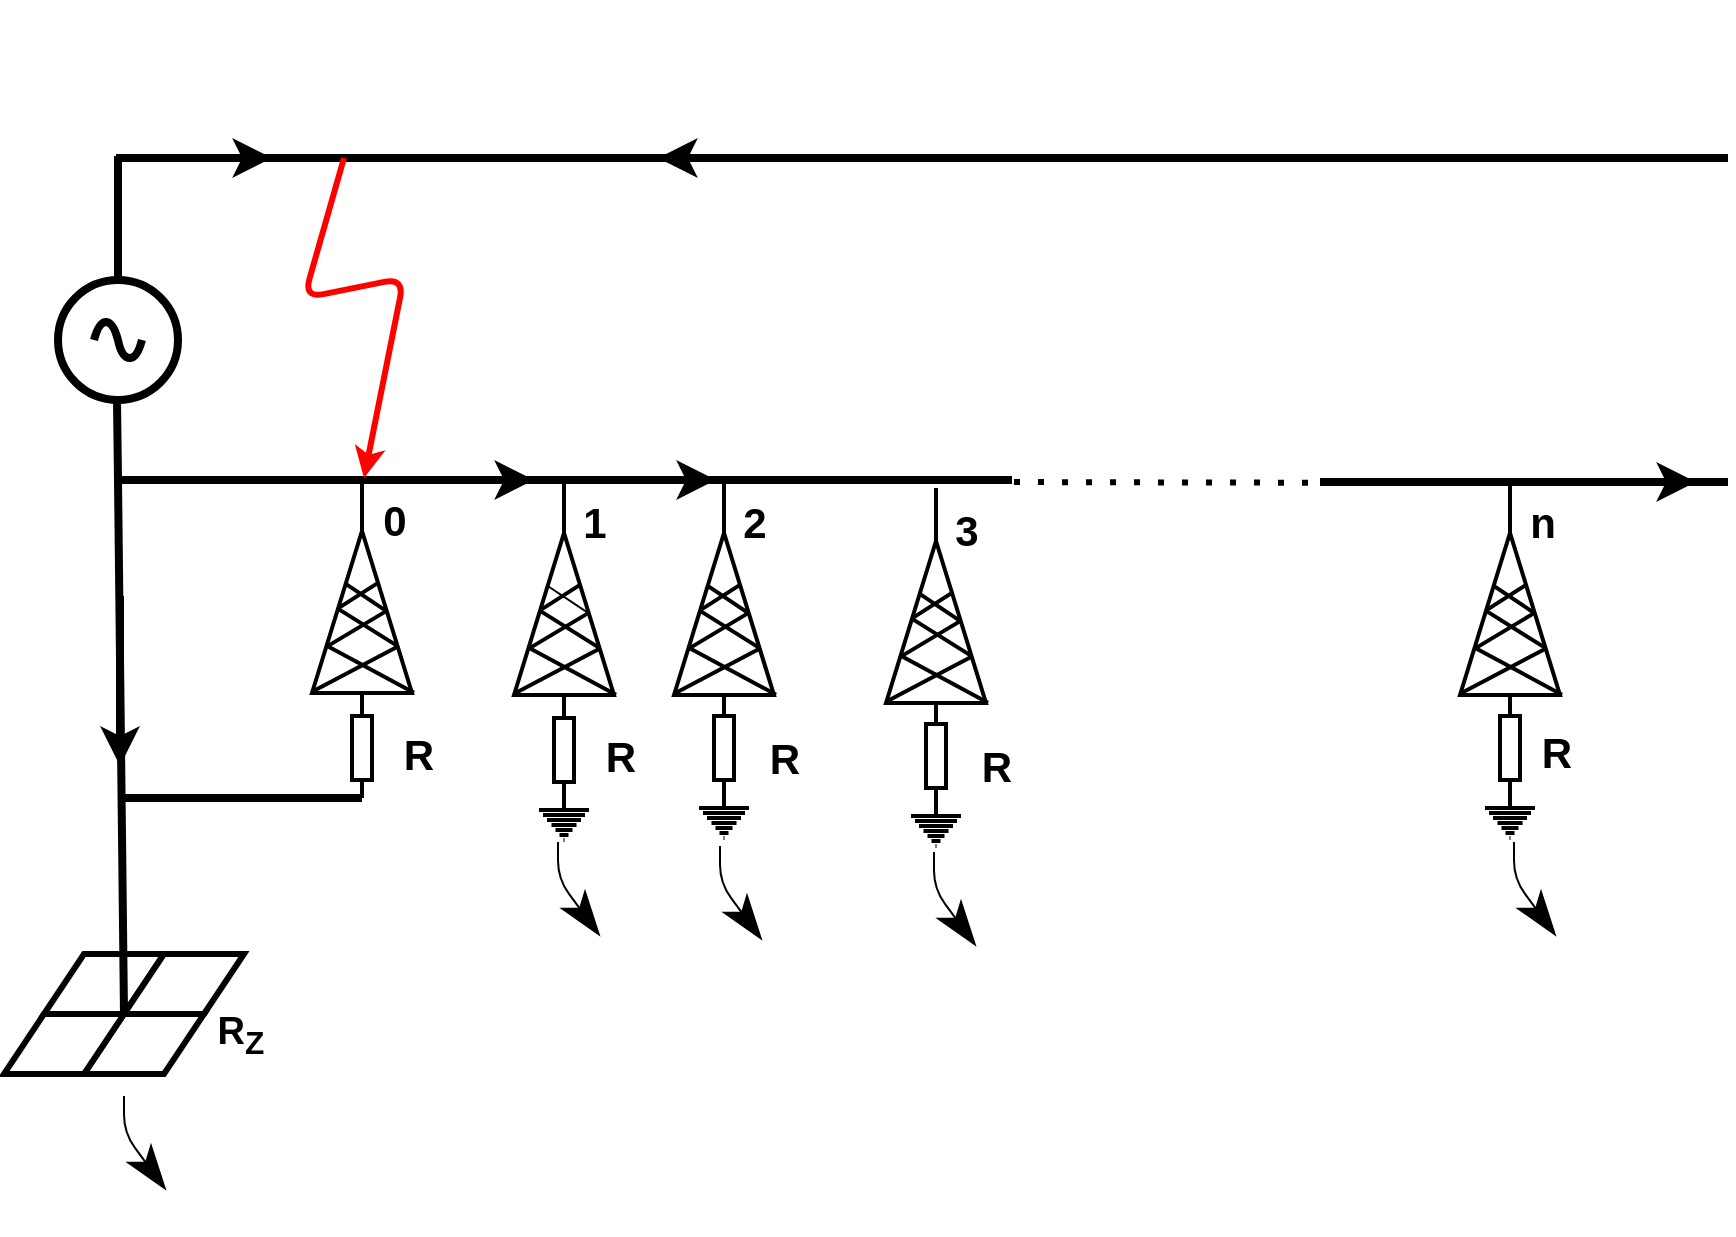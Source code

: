 <mxfile version="14.7.6" type="github">
  <diagram name="Page-1" id="16e2658f-23c8-b752-8be9-c03fbebb8bbe">
    <mxGraphModel dx="782" dy="469" grid="0" gridSize="10" guides="1" tooltips="1" connect="1" arrows="1" fold="1" page="1" pageScale="1" pageWidth="1100" pageHeight="850" background="none" math="0" shadow="0">
      <root>
        <mxCell id="0" />
        <mxCell id="1" parent="0" />
        <mxCell id="HtLe2a_l6lZtQf_eTZjN-1" value="" style="pointerEvents=1;verticalLabelPosition=bottom;shadow=0;dashed=0;align=center;html=1;verticalAlign=top;shape=mxgraph.electrical.signal_sources.source;aspect=fixed;points=[[0.5,0,0],[1,0.5,0],[0.5,1,0],[0,0.5,0]];elSignalType=ac;direction=east;strokeWidth=4;" parent="1" vertex="1">
          <mxGeometry x="179" y="276" width="60" height="60" as="geometry" />
        </mxCell>
        <mxCell id="HtLe2a_l6lZtQf_eTZjN-7" value="" style="endArrow=none;html=1;strokeWidth=4;" parent="1" edge="1">
          <mxGeometry x="247" width="50" height="50" as="geometry">
            <mxPoint x="208" y="215" as="sourcePoint" />
            <mxPoint x="1014" y="215" as="targetPoint" />
          </mxGeometry>
        </mxCell>
        <mxCell id="HtLe2a_l6lZtQf_eTZjN-9" value="" style="endArrow=none;html=1;strokeWidth=4;" parent="1" edge="1">
          <mxGeometry x="149" y="1" width="50" height="50" as="geometry">
            <mxPoint x="209" y="276" as="sourcePoint" />
            <mxPoint x="209" y="214" as="targetPoint" />
          </mxGeometry>
        </mxCell>
        <mxCell id="HtLe2a_l6lZtQf_eTZjN-10" value="" style="endArrow=none;html=1;strokeWidth=4;" parent="1" edge="1">
          <mxGeometry x="250" y="1" width="100" as="geometry">
            <mxPoint x="210" y="376" as="sourcePoint" />
            <mxPoint x="378" y="376" as="targetPoint" />
            <Array as="points">
              <mxPoint x="360" y="376" />
            </Array>
          </mxGeometry>
        </mxCell>
        <mxCell id="HtLe2a_l6lZtQf_eTZjN-12" value="" style="endArrow=none;html=1;strokeWidth=4;" parent="1" edge="1">
          <mxGeometry x="149" y="1" width="100" as="geometry">
            <mxPoint x="208.5" y="336" as="sourcePoint" />
            <mxPoint x="209" y="376" as="targetPoint" />
          </mxGeometry>
        </mxCell>
        <mxCell id="HtLe2a_l6lZtQf_eTZjN-15" value="" style="endArrow=none;html=1;strokeWidth=4;" parent="1" edge="1">
          <mxGeometry x="250" width="50" height="50" as="geometry">
            <mxPoint x="369" y="376" as="sourcePoint" />
            <mxPoint x="656" y="376" as="targetPoint" />
          </mxGeometry>
        </mxCell>
        <mxCell id="HtLe2a_l6lZtQf_eTZjN-16" value="" style="endArrow=none;dashed=1;html=1;dashPattern=1 3;strokeWidth=3;entryX=0;entryY=0.5;entryDx=0;entryDy=0;entryPerimeter=0;" parent="1" edge="1">
          <mxGeometry x="237" y="2" width="50" height="50" as="geometry">
            <mxPoint x="657" y="377.0" as="sourcePoint" />
            <mxPoint x="817" y="377.5" as="targetPoint" />
            <Array as="points">
              <mxPoint x="734" y="377.21" />
              <mxPoint x="768" y="377.21" />
            </Array>
          </mxGeometry>
        </mxCell>
        <mxCell id="HtLe2a_l6lZtQf_eTZjN-32" value="" style="shape=parallelogram;perimeter=parallelogramPerimeter;whiteSpace=wrap;html=1;fixedSize=1;shadow=0;direction=east;strokeWidth=3;" parent="1" vertex="1">
          <mxGeometry x="172" y="613" width="60" height="30" as="geometry" />
        </mxCell>
        <mxCell id="HtLe2a_l6lZtQf_eTZjN-33" value="" style="shape=parallelogram;perimeter=parallelogramPerimeter;whiteSpace=wrap;html=1;fixedSize=1;shadow=0;direction=east;strokeWidth=3;" parent="1" vertex="1">
          <mxGeometry x="212" y="613" width="60" height="30" as="geometry" />
        </mxCell>
        <mxCell id="HtLe2a_l6lZtQf_eTZjN-34" value="" style="shape=parallelogram;perimeter=parallelogramPerimeter;whiteSpace=wrap;html=1;fixedSize=1;shadow=0;direction=east;strokeWidth=3;" parent="1" vertex="1">
          <mxGeometry x="192" y="643" width="60" height="30" as="geometry" />
        </mxCell>
        <mxCell id="HtLe2a_l6lZtQf_eTZjN-35" value="" style="shape=parallelogram;perimeter=parallelogramPerimeter;whiteSpace=wrap;html=1;fixedSize=1;shadow=0;direction=east;strokeWidth=3;" parent="1" vertex="1">
          <mxGeometry x="152" y="643" width="60" height="30" as="geometry" />
        </mxCell>
        <mxCell id="HtLe2a_l6lZtQf_eTZjN-37" value="" style="endArrow=none;html=1;exitX=0;exitY=1;exitDx=0;exitDy=0;strokeWidth=4;" parent="1" source="HtLe2a_l6lZtQf_eTZjN-33" edge="1">
          <mxGeometry x="149" y="1" width="50" height="50" as="geometry">
            <mxPoint x="209" y="504" as="sourcePoint" />
            <mxPoint x="209" y="376" as="targetPoint" />
          </mxGeometry>
        </mxCell>
        <mxCell id="HtLe2a_l6lZtQf_eTZjN-72" value="" style="endArrow=none;html=1;exitX=0.653;exitY=0.345;exitDx=0;exitDy=0;exitPerimeter=0;entryX=0.522;entryY=0.734;entryDx=0;entryDy=0;entryPerimeter=0;" parent="1" edge="1">
          <mxGeometry x="147" y="1" width="50" height="50" as="geometry">
            <mxPoint x="424.25" y="467.23" as="sourcePoint" />
            <mxPoint x="443.47" y="480.03" as="targetPoint" />
          </mxGeometry>
        </mxCell>
        <mxCell id="HtLe2a_l6lZtQf_eTZjN-75" value="" style="endArrow=none;html=1;exitX=0.523;exitY=0.268;exitDx=0;exitDy=0;exitPerimeter=0;entryX=0.659;entryY=0.652;entryDx=0;entryDy=0;entryPerimeter=0;" parent="1" edge="1">
          <mxGeometry x="147" y="1" width="50" height="50" as="geometry">
            <mxPoint x="420.4" y="478.93" as="sourcePoint" />
            <mxPoint x="439.6" y="466.69" as="targetPoint" />
          </mxGeometry>
        </mxCell>
        <mxCell id="HtLe2a_l6lZtQf_eTZjN-84" value="" style="verticalLabelPosition=bottom;shadow=0;dashed=0;align=center;html=1;verticalAlign=top;shape=mxgraph.electrical.abstract.amplifier;rotation=-90;direction=east;strokeWidth=2;" parent="1" vertex="1">
          <mxGeometry x="387" y="418" width="90" height="50" as="geometry" />
        </mxCell>
        <mxCell id="HtLe2a_l6lZtQf_eTZjN-85" value="" style="endArrow=none;html=1;entryX=0.316;entryY=0.841;entryDx=0;entryDy=0;entryPerimeter=0;exitX=0.519;exitY=0.258;exitDx=0;exitDy=0;exitPerimeter=0;strokeWidth=2;" parent="1" source="HtLe2a_l6lZtQf_eTZjN-84" target="HtLe2a_l6lZtQf_eTZjN-84" edge="1">
          <mxGeometry x="147" y="1" width="50" height="50" as="geometry">
            <mxPoint x="424" y="440" as="sourcePoint" />
            <mxPoint x="446" y="457" as="targetPoint" />
          </mxGeometry>
        </mxCell>
        <mxCell id="HtLe2a_l6lZtQf_eTZjN-86" value="" style="endArrow=none;html=1;exitX=0.313;exitY=0.148;exitDx=0;exitDy=0;exitPerimeter=0;entryX=0.052;entryY=1.02;entryDx=0;entryDy=0;entryPerimeter=0;strokeWidth=2;" parent="1" source="HtLe2a_l6lZtQf_eTZjN-84" target="HtLe2a_l6lZtQf_eTZjN-84" edge="1">
          <mxGeometry x="147" y="1" width="50" height="50" as="geometry">
            <mxPoint x="417" y="452.0" as="sourcePoint" />
            <mxPoint x="454" y="481" as="targetPoint" />
          </mxGeometry>
        </mxCell>
        <mxCell id="HtLe2a_l6lZtQf_eTZjN-87" value="" style="endArrow=none;html=1;exitX=0.653;exitY=0.345;exitDx=0;exitDy=0;exitPerimeter=0;entryX=0.653;entryY=0.345;entryDx=0;entryDy=0;entryPerimeter=0;" parent="1" source="HtLe2a_l6lZtQf_eTZjN-84" edge="1">
          <mxGeometry x="147" y="1" width="50" height="50" as="geometry">
            <mxPoint x="424.52" y="427" as="sourcePoint" />
            <mxPoint x="443.47" y="442.03" as="targetPoint" />
          </mxGeometry>
        </mxCell>
        <mxCell id="HtLe2a_l6lZtQf_eTZjN-88" value="" style="endArrow=none;html=1;entryX=0.056;entryY=-0.004;entryDx=0;entryDy=0;entryPerimeter=0;exitX=0.304;exitY=0.845;exitDx=0;exitDy=0;exitPerimeter=0;strokeWidth=2;" parent="1" source="HtLe2a_l6lZtQf_eTZjN-84" target="HtLe2a_l6lZtQf_eTZjN-84" edge="1">
          <mxGeometry x="147" y="1" width="50" height="50" as="geometry">
            <mxPoint x="447" y="462" as="sourcePoint" />
            <mxPoint x="518" y="479.32" as="targetPoint" />
            <Array as="points" />
          </mxGeometry>
        </mxCell>
        <mxCell id="HtLe2a_l6lZtQf_eTZjN-89" value="" style="endArrow=none;html=1;entryX=0.505;entryY=0.742;entryDx=0;entryDy=0;entryPerimeter=0;exitX=0.309;exitY=0.152;exitDx=0;exitDy=0;exitPerimeter=0;strokeWidth=2;" parent="1" source="HtLe2a_l6lZtQf_eTZjN-84" target="HtLe2a_l6lZtQf_eTZjN-84" edge="1">
          <mxGeometry x="147" y="1" width="50" height="50" as="geometry">
            <mxPoint x="429.9" y="451.29" as="sourcePoint" />
            <mxPoint x="459.05" y="469.56" as="targetPoint" />
          </mxGeometry>
        </mxCell>
        <mxCell id="HtLe2a_l6lZtQf_eTZjN-90" value="" style="endArrow=none;html=1;exitX=0.523;exitY=0.268;exitDx=0;exitDy=0;exitPerimeter=0;entryX=0.659;entryY=0.652;entryDx=0;entryDy=0;entryPerimeter=0;strokeWidth=2;" parent="1" source="HtLe2a_l6lZtQf_eTZjN-84" target="HtLe2a_l6lZtQf_eTZjN-84" edge="1">
          <mxGeometry x="147" y="1" width="50" height="50" as="geometry">
            <mxPoint x="434.25" y="439.23" as="sourcePoint" />
            <mxPoint x="453.47" y="452.03" as="targetPoint" />
          </mxGeometry>
        </mxCell>
        <mxCell id="HtLe2a_l6lZtQf_eTZjN-91" value="" style="endArrow=none;html=1;entryX=1;entryY=0.5;entryDx=0;entryDy=0;entryPerimeter=0;exitX=1;exitY=0.5;exitDx=0;exitDy=0;exitPerimeter=0;strokeWidth=2;" parent="1" target="HtLe2a_l6lZtQf_eTZjN-84" edge="1">
          <mxGeometry x="147" y="1" width="50" height="50" as="geometry">
            <mxPoint x="432" y="376.0" as="sourcePoint" />
            <mxPoint x="537" y="426" as="targetPoint" />
          </mxGeometry>
        </mxCell>
        <mxCell id="HtLe2a_l6lZtQf_eTZjN-92" value="" style="endArrow=none;html=1;exitX=0.653;exitY=0.345;exitDx=0;exitDy=0;exitPerimeter=0;entryX=0.522;entryY=0.734;entryDx=0;entryDy=0;entryPerimeter=0;" parent="1" edge="1">
          <mxGeometry x="147" y="1" width="50" height="50" as="geometry">
            <mxPoint x="504.25" y="467.23" as="sourcePoint" />
            <mxPoint x="523.47" y="480.03" as="targetPoint" />
          </mxGeometry>
        </mxCell>
        <mxCell id="HtLe2a_l6lZtQf_eTZjN-93" value="" style="endArrow=none;html=1;exitX=0.523;exitY=0.268;exitDx=0;exitDy=0;exitPerimeter=0;entryX=0.659;entryY=0.652;entryDx=0;entryDy=0;entryPerimeter=0;" parent="1" edge="1">
          <mxGeometry x="147" y="1" width="50" height="50" as="geometry">
            <mxPoint x="500.4" y="478.93" as="sourcePoint" />
            <mxPoint x="519.6" y="466.69" as="targetPoint" />
          </mxGeometry>
        </mxCell>
        <mxCell id="HtLe2a_l6lZtQf_eTZjN-94" value="" style="verticalLabelPosition=bottom;shadow=0;dashed=0;align=center;html=1;verticalAlign=top;shape=mxgraph.electrical.abstract.amplifier;rotation=-90;direction=east;strokeWidth=2;" parent="1" vertex="1">
          <mxGeometry x="467" y="418" width="90" height="50" as="geometry" />
        </mxCell>
        <mxCell id="HtLe2a_l6lZtQf_eTZjN-95" value="" style="endArrow=none;html=1;entryX=0.316;entryY=0.841;entryDx=0;entryDy=0;entryPerimeter=0;exitX=0.519;exitY=0.258;exitDx=0;exitDy=0;exitPerimeter=0;strokeWidth=2;" parent="1" source="HtLe2a_l6lZtQf_eTZjN-94" target="HtLe2a_l6lZtQf_eTZjN-94" edge="1">
          <mxGeometry x="147" y="1" width="50" height="50" as="geometry">
            <mxPoint x="504" y="440" as="sourcePoint" />
            <mxPoint x="526" y="457" as="targetPoint" />
          </mxGeometry>
        </mxCell>
        <mxCell id="HtLe2a_l6lZtQf_eTZjN-96" value="" style="endArrow=none;html=1;exitX=0.313;exitY=0.148;exitDx=0;exitDy=0;exitPerimeter=0;entryX=0.052;entryY=1.02;entryDx=0;entryDy=0;entryPerimeter=0;strokeWidth=2;" parent="1" source="HtLe2a_l6lZtQf_eTZjN-94" target="HtLe2a_l6lZtQf_eTZjN-94" edge="1">
          <mxGeometry x="147" y="1" width="50" height="50" as="geometry">
            <mxPoint x="497" y="452.0" as="sourcePoint" />
            <mxPoint x="534" y="481" as="targetPoint" />
          </mxGeometry>
        </mxCell>
        <mxCell id="HtLe2a_l6lZtQf_eTZjN-97" value="" style="endArrow=none;html=1;exitX=0.653;exitY=0.345;exitDx=0;exitDy=0;exitPerimeter=0;entryX=0.653;entryY=0.345;entryDx=0;entryDy=0;entryPerimeter=0;strokeWidth=2;" parent="1" source="HtLe2a_l6lZtQf_eTZjN-94" edge="1">
          <mxGeometry x="147" y="1" width="50" height="50" as="geometry">
            <mxPoint x="504.52" y="427" as="sourcePoint" />
            <mxPoint x="523.47" y="442.03" as="targetPoint" />
          </mxGeometry>
        </mxCell>
        <mxCell id="HtLe2a_l6lZtQf_eTZjN-98" value="" style="endArrow=none;html=1;entryX=0.056;entryY=-0.004;entryDx=0;entryDy=0;entryPerimeter=0;exitX=0.304;exitY=0.845;exitDx=0;exitDy=0;exitPerimeter=0;strokeWidth=2;" parent="1" source="HtLe2a_l6lZtQf_eTZjN-94" target="HtLe2a_l6lZtQf_eTZjN-94" edge="1">
          <mxGeometry x="147" y="1" width="50" height="50" as="geometry">
            <mxPoint x="527" y="462" as="sourcePoint" />
            <mxPoint x="598" y="479.32" as="targetPoint" />
            <Array as="points" />
          </mxGeometry>
        </mxCell>
        <mxCell id="HtLe2a_l6lZtQf_eTZjN-99" value="" style="endArrow=none;html=1;entryX=0.505;entryY=0.742;entryDx=0;entryDy=0;entryPerimeter=0;exitX=0.309;exitY=0.152;exitDx=0;exitDy=0;exitPerimeter=0;strokeWidth=2;" parent="1" source="HtLe2a_l6lZtQf_eTZjN-94" target="HtLe2a_l6lZtQf_eTZjN-94" edge="1">
          <mxGeometry x="147" y="1" width="50" height="50" as="geometry">
            <mxPoint x="509.9" y="451.29" as="sourcePoint" />
            <mxPoint x="539.05" y="469.56" as="targetPoint" />
          </mxGeometry>
        </mxCell>
        <mxCell id="HtLe2a_l6lZtQf_eTZjN-100" value="" style="endArrow=none;html=1;exitX=0.523;exitY=0.268;exitDx=0;exitDy=0;exitPerimeter=0;entryX=0.659;entryY=0.652;entryDx=0;entryDy=0;entryPerimeter=0;strokeWidth=2;" parent="1" source="HtLe2a_l6lZtQf_eTZjN-94" target="HtLe2a_l6lZtQf_eTZjN-94" edge="1">
          <mxGeometry x="147" y="1" width="50" height="50" as="geometry">
            <mxPoint x="514.25" y="439.23" as="sourcePoint" />
            <mxPoint x="533.47" y="452.03" as="targetPoint" />
          </mxGeometry>
        </mxCell>
        <mxCell id="HtLe2a_l6lZtQf_eTZjN-101" value="" style="endArrow=none;html=1;entryX=1;entryY=0.5;entryDx=0;entryDy=0;entryPerimeter=0;exitX=1;exitY=0.5;exitDx=0;exitDy=0;exitPerimeter=0;strokeWidth=2;" parent="1" target="HtLe2a_l6lZtQf_eTZjN-94" edge="1">
          <mxGeometry x="147" y="1" width="50" height="50" as="geometry">
            <mxPoint x="512" y="376.0" as="sourcePoint" />
            <mxPoint x="617" y="426" as="targetPoint" />
          </mxGeometry>
        </mxCell>
        <mxCell id="HtLe2a_l6lZtQf_eTZjN-106" value="" style="pointerEvents=1;verticalLabelPosition=bottom;shadow=0;dashed=0;align=center;html=1;verticalAlign=top;shape=mxgraph.electrical.resistors.resistor_1;rotation=90;direction=east;strokeWidth=2;" parent="1" vertex="1">
          <mxGeometry x="407" y="506" width="50" height="10" as="geometry" />
        </mxCell>
        <mxCell id="HtLe2a_l6lZtQf_eTZjN-107" value="" style="pointerEvents=1;verticalLabelPosition=bottom;shadow=0;dashed=0;align=center;html=1;verticalAlign=top;shape=mxgraph.electrical.signal_sources.protective_earth;direction=east;strokeWidth=2;" parent="1" vertex="1">
          <mxGeometry x="419.5" y="536" width="25" height="20" as="geometry" />
        </mxCell>
        <mxCell id="HtLe2a_l6lZtQf_eTZjN-108" value="" style="pointerEvents=1;verticalLabelPosition=bottom;shadow=0;dashed=0;align=center;html=1;verticalAlign=top;shape=mxgraph.electrical.resistors.resistor_1;rotation=90;direction=east;strokeWidth=2;" parent="1" vertex="1">
          <mxGeometry x="487" y="505" width="50" height="10" as="geometry" />
        </mxCell>
        <mxCell id="HtLe2a_l6lZtQf_eTZjN-109" value="" style="pointerEvents=1;verticalLabelPosition=bottom;shadow=0;dashed=0;align=center;html=1;verticalAlign=top;shape=mxgraph.electrical.signal_sources.protective_earth;direction=east;strokeWidth=2;" parent="1" vertex="1">
          <mxGeometry x="499.5" y="535" width="25" height="20" as="geometry" />
        </mxCell>
        <mxCell id="HtLe2a_l6lZtQf_eTZjN-111" value="" style="endArrow=none;html=1;exitX=0.653;exitY=0.345;exitDx=0;exitDy=0;exitPerimeter=0;entryX=0.522;entryY=0.734;entryDx=0;entryDy=0;entryPerimeter=0;" parent="1" edge="1">
          <mxGeometry x="250" y="1" width="50" height="50" as="geometry">
            <mxPoint x="897.25" y="467.23" as="sourcePoint" />
            <mxPoint x="916.47" y="480.03" as="targetPoint" />
          </mxGeometry>
        </mxCell>
        <mxCell id="HtLe2a_l6lZtQf_eTZjN-112" value="" style="endArrow=none;html=1;exitX=0.523;exitY=0.268;exitDx=0;exitDy=0;exitPerimeter=0;entryX=0.659;entryY=0.652;entryDx=0;entryDy=0;entryPerimeter=0;" parent="1" edge="1">
          <mxGeometry x="250" y="1" width="50" height="50" as="geometry">
            <mxPoint x="893.4" y="478.93" as="sourcePoint" />
            <mxPoint x="912.6" y="466.69" as="targetPoint" />
          </mxGeometry>
        </mxCell>
        <mxCell id="HtLe2a_l6lZtQf_eTZjN-113" value="" style="verticalLabelPosition=bottom;shadow=0;dashed=0;align=center;html=1;verticalAlign=top;shape=mxgraph.electrical.abstract.amplifier;rotation=-90;direction=east;strokeWidth=2;" parent="1" vertex="1">
          <mxGeometry x="860" y="418" width="90" height="50" as="geometry" />
        </mxCell>
        <mxCell id="HtLe2a_l6lZtQf_eTZjN-114" value="" style="endArrow=none;html=1;entryX=0.316;entryY=0.841;entryDx=0;entryDy=0;entryPerimeter=0;exitX=0.519;exitY=0.258;exitDx=0;exitDy=0;exitPerimeter=0;strokeWidth=2;" parent="1" source="HtLe2a_l6lZtQf_eTZjN-113" target="HtLe2a_l6lZtQf_eTZjN-113" edge="1">
          <mxGeometry x="250" y="1" width="50" height="50" as="geometry">
            <mxPoint x="897" y="440" as="sourcePoint" />
            <mxPoint x="919" y="457" as="targetPoint" />
          </mxGeometry>
        </mxCell>
        <mxCell id="HtLe2a_l6lZtQf_eTZjN-115" value="" style="endArrow=none;html=1;exitX=0.313;exitY=0.148;exitDx=0;exitDy=0;exitPerimeter=0;entryX=0.052;entryY=1.02;entryDx=0;entryDy=0;entryPerimeter=0;strokeWidth=2;" parent="1" source="HtLe2a_l6lZtQf_eTZjN-113" target="HtLe2a_l6lZtQf_eTZjN-113" edge="1">
          <mxGeometry x="250" y="1" width="50" height="50" as="geometry">
            <mxPoint x="890" y="452.0" as="sourcePoint" />
            <mxPoint x="927" y="481" as="targetPoint" />
          </mxGeometry>
        </mxCell>
        <mxCell id="HtLe2a_l6lZtQf_eTZjN-116" value="" style="endArrow=none;html=1;exitX=0.653;exitY=0.345;exitDx=0;exitDy=0;exitPerimeter=0;entryX=0.653;entryY=0.345;entryDx=0;entryDy=0;entryPerimeter=0;strokeWidth=2;" parent="1" source="HtLe2a_l6lZtQf_eTZjN-113" edge="1">
          <mxGeometry x="250" y="1" width="50" height="50" as="geometry">
            <mxPoint x="897.52" y="427" as="sourcePoint" />
            <mxPoint x="916.47" y="442.03" as="targetPoint" />
          </mxGeometry>
        </mxCell>
        <mxCell id="HtLe2a_l6lZtQf_eTZjN-117" value="" style="endArrow=none;html=1;entryX=0.056;entryY=-0.004;entryDx=0;entryDy=0;entryPerimeter=0;exitX=0.304;exitY=0.845;exitDx=0;exitDy=0;exitPerimeter=0;strokeWidth=2;" parent="1" source="HtLe2a_l6lZtQf_eTZjN-113" target="HtLe2a_l6lZtQf_eTZjN-113" edge="1">
          <mxGeometry x="250" y="1" width="50" height="50" as="geometry">
            <mxPoint x="920" y="462" as="sourcePoint" />
            <mxPoint x="991" y="479.32" as="targetPoint" />
            <Array as="points" />
          </mxGeometry>
        </mxCell>
        <mxCell id="HtLe2a_l6lZtQf_eTZjN-118" value="" style="endArrow=none;html=1;entryX=0.505;entryY=0.742;entryDx=0;entryDy=0;entryPerimeter=0;exitX=0.309;exitY=0.152;exitDx=0;exitDy=0;exitPerimeter=0;strokeWidth=2;" parent="1" source="HtLe2a_l6lZtQf_eTZjN-113" target="HtLe2a_l6lZtQf_eTZjN-113" edge="1">
          <mxGeometry x="250" y="1" width="50" height="50" as="geometry">
            <mxPoint x="902.9" y="451.29" as="sourcePoint" />
            <mxPoint x="932.05" y="469.56" as="targetPoint" />
          </mxGeometry>
        </mxCell>
        <mxCell id="HtLe2a_l6lZtQf_eTZjN-119" value="" style="endArrow=none;html=1;exitX=0.523;exitY=0.268;exitDx=0;exitDy=0;exitPerimeter=0;entryX=0.659;entryY=0.652;entryDx=0;entryDy=0;entryPerimeter=0;strokeWidth=2;" parent="1" source="HtLe2a_l6lZtQf_eTZjN-113" target="HtLe2a_l6lZtQf_eTZjN-113" edge="1">
          <mxGeometry x="250" y="1" width="50" height="50" as="geometry">
            <mxPoint x="907.25" y="439.23" as="sourcePoint" />
            <mxPoint x="926.47" y="452.03" as="targetPoint" />
          </mxGeometry>
        </mxCell>
        <mxCell id="HtLe2a_l6lZtQf_eTZjN-120" value="" style="endArrow=none;html=1;entryX=1;entryY=0.5;entryDx=0;entryDy=0;entryPerimeter=0;exitX=1;exitY=0.5;exitDx=0;exitDy=0;exitPerimeter=0;strokeWidth=2;" parent="1" target="HtLe2a_l6lZtQf_eTZjN-113" edge="1">
          <mxGeometry x="250" y="1" width="50" height="50" as="geometry">
            <mxPoint x="905" y="376" as="sourcePoint" />
            <mxPoint x="1010" y="426" as="targetPoint" />
          </mxGeometry>
        </mxCell>
        <mxCell id="HtLe2a_l6lZtQf_eTZjN-121" value="" style="pointerEvents=1;verticalLabelPosition=bottom;shadow=0;dashed=0;align=center;html=1;verticalAlign=top;shape=mxgraph.electrical.resistors.resistor_1;rotation=90;direction=east;strokeWidth=2;" parent="1" vertex="1">
          <mxGeometry x="880" y="505" width="50" height="10" as="geometry" />
        </mxCell>
        <mxCell id="HtLe2a_l6lZtQf_eTZjN-122" value="" style="pointerEvents=1;verticalLabelPosition=bottom;shadow=0;dashed=0;align=center;html=1;verticalAlign=top;shape=mxgraph.electrical.signal_sources.protective_earth;direction=east;strokeWidth=2;" parent="1" vertex="1">
          <mxGeometry x="892.5" y="535" width="25" height="20" as="geometry" />
        </mxCell>
        <mxCell id="HtLe2a_l6lZtQf_eTZjN-137" value="&lt;font style=&quot;font-size: 21px&quot;&gt;&lt;b&gt;&lt;font style=&quot;vertical-align: inherit&quot;&gt;&lt;font style=&quot;vertical-align: inherit&quot;&gt;1&lt;/font&gt;&lt;/font&gt;&lt;/b&gt;&lt;/font&gt;" style="text;html=1;align=center;verticalAlign=middle;resizable=0;points=[];autosize=1;strokeColor=none;direction=east;perimeterSpacing=2;" parent="1" vertex="1">
          <mxGeometry x="436" y="386" width="22" height="21" as="geometry" />
        </mxCell>
        <mxCell id="HtLe2a_l6lZtQf_eTZjN-138" value="&lt;font&gt;&lt;font style=&quot;font-size: 21px&quot;&gt;&lt;b&gt;&lt;font style=&quot;vertical-align: inherit&quot;&gt;&lt;font style=&quot;vertical-align: inherit&quot;&gt;2&lt;/font&gt;&lt;/font&gt;&lt;/b&gt;&lt;/font&gt;&lt;br&gt;&lt;/font&gt;" style="text;html=1;align=center;verticalAlign=middle;resizable=0;points=[];autosize=1;strokeColor=none;direction=east;" parent="1" vertex="1">
          <mxGeometry x="516" y="386" width="22" height="21" as="geometry" />
        </mxCell>
        <mxCell id="HtLe2a_l6lZtQf_eTZjN-139" value="&lt;span style=&quot;font-size: 21px&quot;&gt;&lt;b&gt;&lt;font style=&quot;vertical-align: inherit&quot;&gt;&lt;font style=&quot;vertical-align: inherit&quot;&gt;n&lt;/font&gt;&lt;/font&gt;&lt;/b&gt;&lt;/span&gt;" style="text;html=1;align=center;verticalAlign=middle;resizable=0;points=[];autosize=1;strokeColor=none;direction=east;" parent="1" vertex="1">
          <mxGeometry x="909" y="386" width="23" height="21" as="geometry" />
        </mxCell>
        <mxCell id="HtLe2a_l6lZtQf_eTZjN-146" value="&lt;p class=&quot;MsoNormal&quot; style=&quot;text-indent: 0cm&quot;&gt;&lt;span lang=&quot;EN-US&quot; style=&quot;font-size: 12.0pt&quot;&gt;&lt;br/&gt; &lt;br/&gt; &lt;br/&gt;  &lt;br/&gt;  &lt;br/&gt;  &lt;br/&gt;  &lt;br/&gt;  &lt;br/&gt;  &lt;br/&gt;  &lt;br/&gt;  &lt;br/&gt;  &lt;br/&gt;  &lt;br/&gt;  &lt;br/&gt;  &lt;br/&gt; &lt;br/&gt; &lt;br/&gt; &lt;br/&gt;&lt;br/&gt; &lt;br/&gt;&lt;/span&gt;&lt;span lang=&quot;EN-US&quot;&gt;&lt;/span&gt;&lt;/p&gt;" style="text;html=1;align=center;verticalAlign=middle;resizable=0;points=[];autosize=1;strokeColor=none;direction=east;" parent="1" vertex="1">
          <mxGeometry x="402.5" y="175" width="20" height="330" as="geometry" />
        </mxCell>
        <mxCell id="HtLe2a_l6lZtQf_eTZjN-153" value="&lt;span lang=&quot;EN-US&quot; style=&quot;font-size: 19px&quot;&gt;&lt;b&gt;R&lt;sub&gt;Z&lt;/sub&gt;&lt;/b&gt;&lt;/span&gt;" style="text;html=1;align=center;verticalAlign=middle;resizable=0;points=[];autosize=1;strokeColor=none;direction=east;" parent="1" vertex="1">
          <mxGeometry x="253" y="642" width="33" height="23" as="geometry" />
        </mxCell>
        <mxCell id="HtLe2a_l6lZtQf_eTZjN-154" value="&lt;font style=&quot;font-size: 21px&quot;&gt;&lt;b&gt;R&lt;/b&gt;&lt;/font&gt;" style="text;html=1;align=center;verticalAlign=middle;resizable=0;points=[];autosize=1;strokeColor=none;direction=east;" parent="1" vertex="1">
          <mxGeometry x="447.5" y="503" width="25" height="21" as="geometry" />
        </mxCell>
        <mxCell id="HtLe2a_l6lZtQf_eTZjN-155" value="&lt;font style=&quot;font-size: 21px&quot;&gt;&lt;b&gt;R&lt;/b&gt;&lt;/font&gt;" style="text;html=1;align=center;verticalAlign=middle;resizable=0;points=[];autosize=1;strokeColor=none;direction=east;" parent="1" vertex="1">
          <mxGeometry x="529" y="504" width="25" height="21" as="geometry" />
        </mxCell>
        <mxCell id="HtLe2a_l6lZtQf_eTZjN-156" value="&lt;font style=&quot;font-size: 21px&quot;&gt;&lt;b&gt;R&lt;/b&gt;&lt;/font&gt;" style="text;html=1;align=center;verticalAlign=middle;resizable=0;points=[];autosize=1;strokeColor=none;direction=east;" parent="1" vertex="1">
          <mxGeometry x="915" y="501" width="25" height="21" as="geometry" />
        </mxCell>
        <mxCell id="HtLe2a_l6lZtQf_eTZjN-159" value="" style="endArrow=none;html=1;exitX=0.653;exitY=0.345;exitDx=0;exitDy=0;exitPerimeter=0;entryX=0.522;entryY=0.734;entryDx=0;entryDy=0;entryPerimeter=0;" parent="1" edge="1">
          <mxGeometry x="46" width="50" height="50" as="geometry">
            <mxPoint x="323.25" y="466.23" as="sourcePoint" />
            <mxPoint x="342.47" y="479.03" as="targetPoint" />
          </mxGeometry>
        </mxCell>
        <mxCell id="HtLe2a_l6lZtQf_eTZjN-160" value="" style="endArrow=none;html=1;exitX=0.523;exitY=0.268;exitDx=0;exitDy=0;exitPerimeter=0;entryX=0.659;entryY=0.652;entryDx=0;entryDy=0;entryPerimeter=0;" parent="1" edge="1">
          <mxGeometry x="46" width="50" height="50" as="geometry">
            <mxPoint x="319.4" y="477.93" as="sourcePoint" />
            <mxPoint x="338.6" y="465.69" as="targetPoint" />
          </mxGeometry>
        </mxCell>
        <mxCell id="HtLe2a_l6lZtQf_eTZjN-161" value="" style="verticalLabelPosition=bottom;shadow=0;dashed=0;align=center;html=1;verticalAlign=top;shape=mxgraph.electrical.abstract.amplifier;rotation=-90;direction=east;strokeWidth=2;" parent="1" vertex="1">
          <mxGeometry x="286" y="417" width="90" height="50" as="geometry" />
        </mxCell>
        <mxCell id="HtLe2a_l6lZtQf_eTZjN-162" value="" style="endArrow=none;html=1;entryX=0.316;entryY=0.841;entryDx=0;entryDy=0;entryPerimeter=0;exitX=0.519;exitY=0.258;exitDx=0;exitDy=0;exitPerimeter=0;strokeWidth=2;" parent="1" source="HtLe2a_l6lZtQf_eTZjN-161" target="HtLe2a_l6lZtQf_eTZjN-161" edge="1">
          <mxGeometry x="46" width="50" height="50" as="geometry">
            <mxPoint x="323" y="439" as="sourcePoint" />
            <mxPoint x="345" y="456" as="targetPoint" />
          </mxGeometry>
        </mxCell>
        <mxCell id="HtLe2a_l6lZtQf_eTZjN-163" value="" style="endArrow=none;html=1;exitX=0.313;exitY=0.148;exitDx=0;exitDy=0;exitPerimeter=0;entryX=0.052;entryY=1.02;entryDx=0;entryDy=0;entryPerimeter=0;strokeWidth=2;" parent="1" source="HtLe2a_l6lZtQf_eTZjN-161" target="HtLe2a_l6lZtQf_eTZjN-161" edge="1">
          <mxGeometry x="46" width="50" height="50" as="geometry">
            <mxPoint x="316" y="451.0" as="sourcePoint" />
            <mxPoint x="353" y="480" as="targetPoint" />
          </mxGeometry>
        </mxCell>
        <mxCell id="HtLe2a_l6lZtQf_eTZjN-164" value="" style="endArrow=none;html=1;exitX=0.653;exitY=0.345;exitDx=0;exitDy=0;exitPerimeter=0;entryX=0.653;entryY=0.345;entryDx=0;entryDy=0;entryPerimeter=0;strokeWidth=2;" parent="1" source="HtLe2a_l6lZtQf_eTZjN-161" edge="1">
          <mxGeometry x="46" width="50" height="50" as="geometry">
            <mxPoint x="323.52" y="426" as="sourcePoint" />
            <mxPoint x="342.47" y="441.03" as="targetPoint" />
          </mxGeometry>
        </mxCell>
        <mxCell id="HtLe2a_l6lZtQf_eTZjN-165" value="" style="endArrow=none;html=1;entryX=0.056;entryY=-0.004;entryDx=0;entryDy=0;entryPerimeter=0;exitX=0.304;exitY=0.845;exitDx=0;exitDy=0;exitPerimeter=0;strokeWidth=2;" parent="1" source="HtLe2a_l6lZtQf_eTZjN-161" target="HtLe2a_l6lZtQf_eTZjN-161" edge="1">
          <mxGeometry x="46" width="50" height="50" as="geometry">
            <mxPoint x="346" y="461" as="sourcePoint" />
            <mxPoint x="417" y="478.32" as="targetPoint" />
            <Array as="points" />
          </mxGeometry>
        </mxCell>
        <mxCell id="HtLe2a_l6lZtQf_eTZjN-166" value="" style="endArrow=none;html=1;entryX=0.505;entryY=0.742;entryDx=0;entryDy=0;entryPerimeter=0;exitX=0.309;exitY=0.152;exitDx=0;exitDy=0;exitPerimeter=0;strokeWidth=2;" parent="1" source="HtLe2a_l6lZtQf_eTZjN-161" target="HtLe2a_l6lZtQf_eTZjN-161" edge="1">
          <mxGeometry x="46" width="50" height="50" as="geometry">
            <mxPoint x="328.9" y="450.29" as="sourcePoint" />
            <mxPoint x="358.05" y="468.56" as="targetPoint" />
          </mxGeometry>
        </mxCell>
        <mxCell id="HtLe2a_l6lZtQf_eTZjN-167" value="" style="endArrow=none;html=1;exitX=0.523;exitY=0.268;exitDx=0;exitDy=0;exitPerimeter=0;entryX=0.659;entryY=0.652;entryDx=0;entryDy=0;entryPerimeter=0;strokeWidth=2;" parent="1" source="HtLe2a_l6lZtQf_eTZjN-161" target="HtLe2a_l6lZtQf_eTZjN-161" edge="1">
          <mxGeometry x="46" width="50" height="50" as="geometry">
            <mxPoint x="333.25" y="438.23" as="sourcePoint" />
            <mxPoint x="352.47" y="451.03" as="targetPoint" />
          </mxGeometry>
        </mxCell>
        <mxCell id="HtLe2a_l6lZtQf_eTZjN-168" value="" style="endArrow=none;html=1;entryX=1;entryY=0.5;entryDx=0;entryDy=0;entryPerimeter=0;exitX=1;exitY=0.5;exitDx=0;exitDy=0;exitPerimeter=0;strokeWidth=2;" parent="1" target="HtLe2a_l6lZtQf_eTZjN-161" edge="1">
          <mxGeometry x="46" width="50" height="50" as="geometry">
            <mxPoint x="331" y="375" as="sourcePoint" />
            <mxPoint x="436" y="425" as="targetPoint" />
          </mxGeometry>
        </mxCell>
        <mxCell id="HtLe2a_l6lZtQf_eTZjN-169" value="" style="pointerEvents=1;verticalLabelPosition=bottom;shadow=0;dashed=0;align=center;html=1;verticalAlign=top;shape=mxgraph.electrical.resistors.resistor_1;rotation=90;direction=east;strokeWidth=2;" parent="1" vertex="1">
          <mxGeometry x="306" y="505" width="50" height="10" as="geometry" />
        </mxCell>
        <mxCell id="HtLe2a_l6lZtQf_eTZjN-172" value="&lt;span style=&quot;font-size: 21px&quot;&gt;&lt;b&gt;&lt;font style=&quot;vertical-align: inherit&quot;&gt;&lt;font style=&quot;vertical-align: inherit&quot;&gt;0&lt;/font&gt;&lt;/font&gt;&lt;/b&gt;&lt;/span&gt;" style="text;html=1;align=center;verticalAlign=middle;resizable=0;points=[];autosize=1;strokeColor=none;direction=east;strokeWidth=4;perimeterSpacing=5;" parent="1" vertex="1">
          <mxGeometry x="336" y="385" width="22" height="21" as="geometry" />
        </mxCell>
        <mxCell id="HtLe2a_l6lZtQf_eTZjN-173" value="&lt;font size=&quot;1&quot;&gt;&lt;b style=&quot;font-size: 21px&quot;&gt;R&lt;/b&gt;&lt;/font&gt;" style="text;html=1;align=center;verticalAlign=middle;resizable=0;points=[];autosize=1;strokeColor=none;direction=east;" parent="1" vertex="1">
          <mxGeometry x="346.5" y="502" width="25" height="21" as="geometry" />
        </mxCell>
        <mxCell id="OCRtSmoGQ4oUlgUUKK0B-2" value="" style="endArrow=classicThin;html=1;strokeWidth=1;endSize=20;" parent="1" edge="1">
          <mxGeometry x="-226" y="1.48" width="100" as="geometry">
            <mxPoint x="429" y="557" as="sourcePoint" />
            <mxPoint x="450" y="604" as="targetPoint" />
            <Array as="points">
              <mxPoint x="429" y="575.48" />
            </Array>
          </mxGeometry>
        </mxCell>
        <mxCell id="W86HPjPJtEirCAVU_jow-2" value="" style="endArrow=none;html=1;exitX=1;exitY=0.5;exitDx=0;exitDy=0;exitPerimeter=0;endSize=7;jumpSize=6;strokeWidth=4;" parent="1" source="HtLe2a_l6lZtQf_eTZjN-169" edge="1">
          <mxGeometry width="50" height="50" relative="1" as="geometry">
            <mxPoint x="331" y="540" as="sourcePoint" />
            <mxPoint x="210" y="535" as="targetPoint" />
          </mxGeometry>
        </mxCell>
        <mxCell id="W86HPjPJtEirCAVU_jow-3" value="" style="endArrow=none;html=1;exitX=0.653;exitY=0.345;exitDx=0;exitDy=0;exitPerimeter=0;entryX=0.522;entryY=0.734;entryDx=0;entryDy=0;entryPerimeter=0;" parent="1" edge="1">
          <mxGeometry x="253" y="5" width="50" height="50" as="geometry">
            <mxPoint x="610.25" y="471.23" as="sourcePoint" />
            <mxPoint x="629.47" y="484.03" as="targetPoint" />
          </mxGeometry>
        </mxCell>
        <mxCell id="W86HPjPJtEirCAVU_jow-4" value="" style="endArrow=none;html=1;exitX=0.523;exitY=0.268;exitDx=0;exitDy=0;exitPerimeter=0;entryX=0.659;entryY=0.652;entryDx=0;entryDy=0;entryPerimeter=0;" parent="1" edge="1">
          <mxGeometry x="253" y="5" width="50" height="50" as="geometry">
            <mxPoint x="606.4" y="482.93" as="sourcePoint" />
            <mxPoint x="625.6" y="470.69" as="targetPoint" />
          </mxGeometry>
        </mxCell>
        <mxCell id="W86HPjPJtEirCAVU_jow-5" value="" style="verticalLabelPosition=bottom;shadow=0;dashed=0;align=center;html=1;verticalAlign=top;shape=mxgraph.electrical.abstract.amplifier;rotation=-90;direction=east;strokeWidth=2;" parent="1" vertex="1">
          <mxGeometry x="573" y="422" width="90" height="50" as="geometry" />
        </mxCell>
        <mxCell id="W86HPjPJtEirCAVU_jow-6" value="" style="endArrow=none;html=1;entryX=0.316;entryY=0.841;entryDx=0;entryDy=0;entryPerimeter=0;exitX=0.519;exitY=0.258;exitDx=0;exitDy=0;exitPerimeter=0;strokeWidth=2;" parent="1" source="W86HPjPJtEirCAVU_jow-5" target="W86HPjPJtEirCAVU_jow-5" edge="1">
          <mxGeometry x="253" y="5" width="50" height="50" as="geometry">
            <mxPoint x="610" y="444" as="sourcePoint" />
            <mxPoint x="632" y="461" as="targetPoint" />
          </mxGeometry>
        </mxCell>
        <mxCell id="W86HPjPJtEirCAVU_jow-7" value="" style="endArrow=none;html=1;exitX=0.313;exitY=0.148;exitDx=0;exitDy=0;exitPerimeter=0;entryX=0.052;entryY=1.02;entryDx=0;entryDy=0;entryPerimeter=0;strokeWidth=2;" parent="1" source="W86HPjPJtEirCAVU_jow-5" target="W86HPjPJtEirCAVU_jow-5" edge="1">
          <mxGeometry x="253" y="5" width="50" height="50" as="geometry">
            <mxPoint x="603" y="456.0" as="sourcePoint" />
            <mxPoint x="640" y="485" as="targetPoint" />
          </mxGeometry>
        </mxCell>
        <mxCell id="W86HPjPJtEirCAVU_jow-8" value="" style="endArrow=none;html=1;exitX=0.653;exitY=0.345;exitDx=0;exitDy=0;exitPerimeter=0;entryX=0.653;entryY=0.345;entryDx=0;entryDy=0;entryPerimeter=0;strokeWidth=2;" parent="1" source="W86HPjPJtEirCAVU_jow-5" edge="1">
          <mxGeometry x="253" y="5" width="50" height="50" as="geometry">
            <mxPoint x="610.52" y="431" as="sourcePoint" />
            <mxPoint x="629.47" y="446.03" as="targetPoint" />
          </mxGeometry>
        </mxCell>
        <mxCell id="W86HPjPJtEirCAVU_jow-9" value="" style="endArrow=none;html=1;entryX=0.056;entryY=-0.004;entryDx=0;entryDy=0;entryPerimeter=0;exitX=0.304;exitY=0.845;exitDx=0;exitDy=0;exitPerimeter=0;strokeWidth=2;" parent="1" source="W86HPjPJtEirCAVU_jow-5" target="W86HPjPJtEirCAVU_jow-5" edge="1">
          <mxGeometry x="253" y="5" width="50" height="50" as="geometry">
            <mxPoint x="633" y="466" as="sourcePoint" />
            <mxPoint x="704" y="483.32" as="targetPoint" />
            <Array as="points" />
          </mxGeometry>
        </mxCell>
        <mxCell id="W86HPjPJtEirCAVU_jow-10" value="" style="endArrow=none;html=1;entryX=0.505;entryY=0.742;entryDx=0;entryDy=0;entryPerimeter=0;exitX=0.309;exitY=0.152;exitDx=0;exitDy=0;exitPerimeter=0;strokeWidth=2;" parent="1" source="W86HPjPJtEirCAVU_jow-5" target="W86HPjPJtEirCAVU_jow-5" edge="1">
          <mxGeometry x="253" y="5" width="50" height="50" as="geometry">
            <mxPoint x="615.9" y="455.29" as="sourcePoint" />
            <mxPoint x="645.05" y="473.56" as="targetPoint" />
          </mxGeometry>
        </mxCell>
        <mxCell id="W86HPjPJtEirCAVU_jow-11" value="" style="endArrow=none;html=1;exitX=0.523;exitY=0.268;exitDx=0;exitDy=0;exitPerimeter=0;entryX=0.659;entryY=0.652;entryDx=0;entryDy=0;entryPerimeter=0;strokeWidth=2;" parent="1" source="W86HPjPJtEirCAVU_jow-5" target="W86HPjPJtEirCAVU_jow-5" edge="1">
          <mxGeometry x="253" y="5" width="50" height="50" as="geometry">
            <mxPoint x="620.25" y="443.23" as="sourcePoint" />
            <mxPoint x="639.47" y="456.03" as="targetPoint" />
          </mxGeometry>
        </mxCell>
        <mxCell id="W86HPjPJtEirCAVU_jow-12" value="" style="endArrow=none;html=1;entryX=1;entryY=0.5;entryDx=0;entryDy=0;entryPerimeter=0;exitX=1;exitY=0.5;exitDx=0;exitDy=0;exitPerimeter=0;strokeWidth=2;" parent="1" target="W86HPjPJtEirCAVU_jow-5" edge="1">
          <mxGeometry x="253" y="5" width="50" height="50" as="geometry">
            <mxPoint x="618" y="380" as="sourcePoint" />
            <mxPoint x="723" y="430" as="targetPoint" />
          </mxGeometry>
        </mxCell>
        <mxCell id="W86HPjPJtEirCAVU_jow-13" value="" style="pointerEvents=1;verticalLabelPosition=bottom;shadow=0;dashed=0;align=center;html=1;verticalAlign=top;shape=mxgraph.electrical.resistors.resistor_1;rotation=90;direction=east;strokeWidth=2;" parent="1" vertex="1">
          <mxGeometry x="593" y="509" width="50" height="10" as="geometry" />
        </mxCell>
        <mxCell id="W86HPjPJtEirCAVU_jow-14" value="" style="pointerEvents=1;verticalLabelPosition=bottom;shadow=0;dashed=0;align=center;html=1;verticalAlign=top;shape=mxgraph.electrical.signal_sources.protective_earth;direction=east;strokeWidth=2;" parent="1" vertex="1">
          <mxGeometry x="605.5" y="539" width="25" height="20" as="geometry" />
        </mxCell>
        <mxCell id="W86HPjPJtEirCAVU_jow-15" value="&lt;font&gt;&lt;font style=&quot;font-size: 21px&quot;&gt;&lt;b&gt;3&lt;/b&gt;&lt;/font&gt;&lt;br&gt;&lt;/font&gt;" style="text;html=1;align=center;verticalAlign=middle;resizable=0;points=[];autosize=1;strokeColor=none;direction=east;" parent="1" vertex="1">
          <mxGeometry x="622" y="390" width="22" height="21" as="geometry" />
        </mxCell>
        <mxCell id="W86HPjPJtEirCAVU_jow-16" value="&lt;font style=&quot;font-size: 21px&quot;&gt;&lt;b&gt;R&lt;/b&gt;&lt;/font&gt;" style="text;html=1;align=center;verticalAlign=middle;resizable=0;points=[];autosize=1;strokeColor=none;direction=east;" parent="1" vertex="1">
          <mxGeometry x="635" y="508" width="25" height="21" as="geometry" />
        </mxCell>
        <mxCell id="W86HPjPJtEirCAVU_jow-18" value="" style="endArrow=classicThin;html=1;strokeWidth=1;endSize=20;" parent="1" edge="1">
          <mxGeometry x="-145" y="3.48" width="100" as="geometry">
            <mxPoint x="510" y="559" as="sourcePoint" />
            <mxPoint x="531" y="606" as="targetPoint" />
            <Array as="points">
              <mxPoint x="510" y="577.48" />
            </Array>
          </mxGeometry>
        </mxCell>
        <mxCell id="W86HPjPJtEirCAVU_jow-19" value="" style="endArrow=classicThin;html=1;strokeWidth=1;endSize=20;" parent="1" edge="1">
          <mxGeometry x="-38" y="6.48" width="100" as="geometry">
            <mxPoint x="617" y="562" as="sourcePoint" />
            <mxPoint x="638.0" y="609" as="targetPoint" />
            <Array as="points">
              <mxPoint x="617" y="580.48" />
            </Array>
          </mxGeometry>
        </mxCell>
        <mxCell id="W86HPjPJtEirCAVU_jow-20" value="" style="endArrow=classicThin;html=1;strokeWidth=1;endSize=20;" parent="1" edge="1">
          <mxGeometry x="252" y="1.48" width="100" as="geometry">
            <mxPoint x="907" y="557" as="sourcePoint" />
            <mxPoint x="928.0" y="604" as="targetPoint" />
            <Array as="points">
              <mxPoint x="907" y="575.48" />
            </Array>
          </mxGeometry>
        </mxCell>
        <mxCell id="W86HPjPJtEirCAVU_jow-21" value="" style="endArrow=none;html=1;strokeWidth=4;" parent="1" edge="1">
          <mxGeometry x="691" y="1" width="50" height="50" as="geometry">
            <mxPoint x="810" y="377" as="sourcePoint" />
            <mxPoint x="1014" y="377" as="targetPoint" />
          </mxGeometry>
        </mxCell>
        <mxCell id="W86HPjPJtEirCAVU_jow-22" value="" style="endArrow=classicThin;html=1;strokeWidth=1;endSize=20;" parent="1" edge="1">
          <mxGeometry x="-443" y="128.48" width="100" as="geometry">
            <mxPoint x="212" y="684" as="sourcePoint" />
            <mxPoint x="233" y="731" as="targetPoint" />
            <Array as="points">
              <mxPoint x="212" y="702.48" />
            </Array>
          </mxGeometry>
        </mxCell>
        <mxCell id="W86HPjPJtEirCAVU_jow-23" value="" style="endArrow=classic;html=1;strokeWidth=3;strokeColor=#FF0000;" parent="1" edge="1">
          <mxGeometry x="-323" width="50" height="50" as="geometry">
            <mxPoint x="322" y="215" as="sourcePoint" />
            <mxPoint x="332" y="375" as="targetPoint" />
            <Array as="points">
              <mxPoint x="302" y="285" />
              <mxPoint x="352" y="275" />
            </Array>
          </mxGeometry>
        </mxCell>
        <mxCell id="0DeFk46nN0DAL8342XH7-2" value="" style="endArrow=classic;html=1;endSize=7;strokeWidth=4;" edge="1" parent="1">
          <mxGeometry width="50" height="50" relative="1" as="geometry">
            <mxPoint x="218" y="215" as="sourcePoint" />
            <mxPoint x="286" y="215" as="targetPoint" />
          </mxGeometry>
        </mxCell>
        <mxCell id="0DeFk46nN0DAL8342XH7-3" value="" style="endArrow=classic;html=1;endSize=7;strokeWidth=4;" edge="1" parent="1">
          <mxGeometry width="50" height="50" relative="1" as="geometry">
            <mxPoint x="349" y="376" as="sourcePoint" />
            <mxPoint x="417" y="376" as="targetPoint" />
          </mxGeometry>
        </mxCell>
        <mxCell id="0DeFk46nN0DAL8342XH7-4" value="" style="endArrow=classic;html=1;endSize=7;strokeWidth=4;" edge="1" parent="1">
          <mxGeometry width="50" height="50" relative="1" as="geometry">
            <mxPoint x="440" y="376" as="sourcePoint" />
            <mxPoint x="508" y="376" as="targetPoint" />
          </mxGeometry>
        </mxCell>
        <mxCell id="0DeFk46nN0DAL8342XH7-6" value="" style="endArrow=classic;html=1;endSize=7;strokeWidth=4;" edge="1" parent="1">
          <mxGeometry width="50" height="50" relative="1" as="geometry">
            <mxPoint x="930" y="377" as="sourcePoint" />
            <mxPoint x="998" y="377" as="targetPoint" />
          </mxGeometry>
        </mxCell>
        <mxCell id="0DeFk46nN0DAL8342XH7-7" value="" style="endArrow=classic;html=1;endSize=7;strokeWidth=4;" edge="1" parent="1">
          <mxGeometry width="50" height="50" relative="1" as="geometry">
            <mxPoint x="210" y="434" as="sourcePoint" />
            <mxPoint x="210" y="519" as="targetPoint" />
          </mxGeometry>
        </mxCell>
        <mxCell id="0DeFk46nN0DAL8342XH7-8" value="" style="endArrow=classic;html=1;endSize=7;strokeWidth=4;" edge="1" parent="1">
          <mxGeometry width="50" height="50" relative="1" as="geometry">
            <mxPoint x="585" y="215" as="sourcePoint" />
            <mxPoint x="479" y="215" as="targetPoint" />
            <Array as="points">
              <mxPoint x="543" y="215" />
            </Array>
          </mxGeometry>
        </mxCell>
      </root>
    </mxGraphModel>
  </diagram>
</mxfile>
